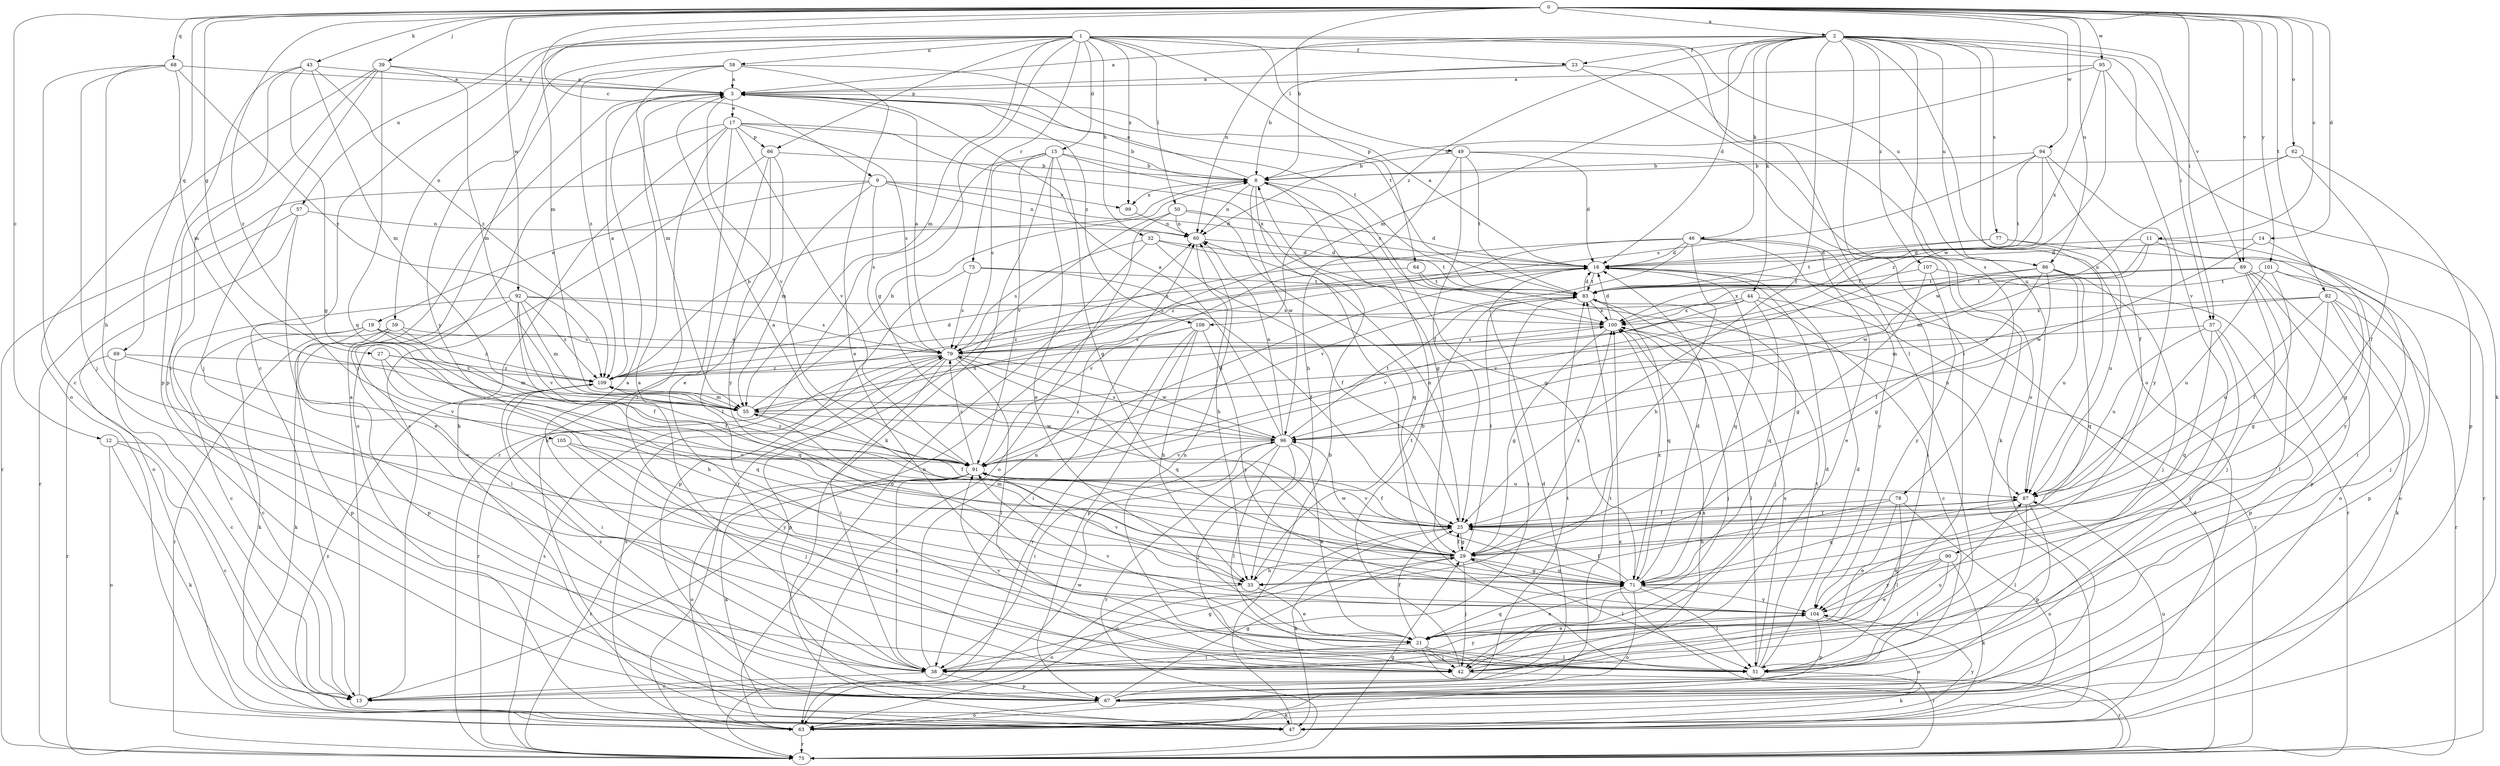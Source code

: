 strict digraph  {
0;
1;
2;
3;
8;
9;
11;
12;
13;
14;
15;
16;
17;
19;
21;
23;
25;
27;
29;
32;
33;
37;
38;
39;
42;
43;
44;
46;
47;
49;
50;
51;
55;
57;
58;
59;
60;
62;
63;
64;
66;
67;
68;
69;
71;
73;
75;
77;
78;
79;
82;
83;
86;
87;
89;
90;
91;
92;
94;
95;
96;
99;
100;
101;
104;
105;
107;
108;
109;
0 -> 2  [label=a];
0 -> 8  [label=b];
0 -> 9  [label=c];
0 -> 11  [label=c];
0 -> 12  [label=c];
0 -> 14  [label=d];
0 -> 27  [label=g];
0 -> 37  [label=i];
0 -> 39  [label=j];
0 -> 43  [label=k];
0 -> 55  [label=m];
0 -> 62  [label=o];
0 -> 68  [label=q];
0 -> 69  [label=q];
0 -> 82  [label=t];
0 -> 86  [label=u];
0 -> 89  [label=v];
0 -> 92  [label=w];
0 -> 94  [label=w];
0 -> 95  [label=w];
0 -> 101  [label=y];
0 -> 105  [label=z];
1 -> 13  [label=c];
1 -> 15  [label=d];
1 -> 23  [label=f];
1 -> 29  [label=g];
1 -> 32  [label=h];
1 -> 49  [label=l];
1 -> 50  [label=l];
1 -> 51  [label=l];
1 -> 55  [label=m];
1 -> 57  [label=n];
1 -> 58  [label=n];
1 -> 59  [label=n];
1 -> 64  [label=p];
1 -> 66  [label=p];
1 -> 73  [label=r];
1 -> 86  [label=u];
1 -> 99  [label=x];
1 -> 104  [label=y];
2 -> 3  [label=a];
2 -> 16  [label=d];
2 -> 23  [label=f];
2 -> 25  [label=f];
2 -> 37  [label=i];
2 -> 38  [label=i];
2 -> 44  [label=k];
2 -> 46  [label=k];
2 -> 55  [label=m];
2 -> 60  [label=n];
2 -> 63  [label=o];
2 -> 77  [label=s];
2 -> 78  [label=s];
2 -> 86  [label=u];
2 -> 87  [label=u];
2 -> 89  [label=v];
2 -> 90  [label=v];
2 -> 107  [label=z];
2 -> 108  [label=z];
3 -> 17  [label=e];
3 -> 83  [label=t];
3 -> 91  [label=v];
3 -> 108  [label=z];
8 -> 3  [label=a];
8 -> 29  [label=g];
8 -> 51  [label=l];
8 -> 60  [label=n];
8 -> 71  [label=q];
8 -> 96  [label=w];
8 -> 99  [label=x];
9 -> 16  [label=d];
9 -> 19  [label=e];
9 -> 55  [label=m];
9 -> 60  [label=n];
9 -> 75  [label=r];
9 -> 79  [label=s];
9 -> 99  [label=x];
11 -> 16  [label=d];
11 -> 29  [label=g];
11 -> 38  [label=i];
11 -> 55  [label=m];
11 -> 96  [label=w];
12 -> 13  [label=c];
12 -> 47  [label=k];
12 -> 63  [label=o];
12 -> 91  [label=v];
13 -> 3  [label=a];
13 -> 60  [label=n];
13 -> 83  [label=t];
13 -> 100  [label=x];
14 -> 16  [label=d];
14 -> 96  [label=w];
14 -> 104  [label=y];
15 -> 8  [label=b];
15 -> 21  [label=e];
15 -> 29  [label=g];
15 -> 47  [label=k];
15 -> 75  [label=r];
15 -> 79  [label=s];
15 -> 91  [label=v];
15 -> 100  [label=x];
16 -> 3  [label=a];
16 -> 71  [label=q];
16 -> 79  [label=s];
16 -> 83  [label=t];
17 -> 8  [label=b];
17 -> 21  [label=e];
17 -> 38  [label=i];
17 -> 47  [label=k];
17 -> 63  [label=o];
17 -> 66  [label=p];
17 -> 79  [label=s];
17 -> 91  [label=v];
17 -> 100  [label=x];
19 -> 13  [label=c];
19 -> 47  [label=k];
19 -> 67  [label=p];
19 -> 71  [label=q];
19 -> 79  [label=s];
19 -> 109  [label=z];
21 -> 25  [label=f];
21 -> 38  [label=i];
21 -> 42  [label=j];
21 -> 51  [label=l];
21 -> 71  [label=q];
21 -> 75  [label=r];
21 -> 91  [label=v];
23 -> 3  [label=a];
23 -> 8  [label=b];
23 -> 63  [label=o];
23 -> 87  [label=u];
25 -> 29  [label=g];
25 -> 47  [label=k];
25 -> 60  [label=n];
25 -> 63  [label=o];
25 -> 87  [label=u];
25 -> 91  [label=v];
27 -> 33  [label=h];
27 -> 55  [label=m];
27 -> 71  [label=q];
27 -> 109  [label=z];
29 -> 3  [label=a];
29 -> 25  [label=f];
29 -> 33  [label=h];
29 -> 42  [label=j];
29 -> 51  [label=l];
29 -> 55  [label=m];
29 -> 71  [label=q];
29 -> 83  [label=t];
29 -> 96  [label=w];
29 -> 100  [label=x];
32 -> 16  [label=d];
32 -> 25  [label=f];
32 -> 63  [label=o];
32 -> 79  [label=s];
32 -> 83  [label=t];
33 -> 21  [label=e];
33 -> 63  [label=o];
33 -> 83  [label=t];
33 -> 91  [label=v];
37 -> 51  [label=l];
37 -> 67  [label=p];
37 -> 71  [label=q];
37 -> 79  [label=s];
37 -> 87  [label=u];
38 -> 3  [label=a];
38 -> 13  [label=c];
38 -> 29  [label=g];
38 -> 60  [label=n];
38 -> 67  [label=p];
38 -> 104  [label=y];
39 -> 3  [label=a];
39 -> 42  [label=j];
39 -> 55  [label=m];
39 -> 63  [label=o];
39 -> 67  [label=p];
39 -> 71  [label=q];
42 -> 3  [label=a];
42 -> 8  [label=b];
42 -> 16  [label=d];
42 -> 75  [label=r];
42 -> 87  [label=u];
42 -> 91  [label=v];
43 -> 3  [label=a];
43 -> 29  [label=g];
43 -> 38  [label=i];
43 -> 55  [label=m];
43 -> 67  [label=p];
43 -> 109  [label=z];
44 -> 13  [label=c];
44 -> 71  [label=q];
44 -> 75  [label=r];
44 -> 91  [label=v];
44 -> 100  [label=x];
44 -> 109  [label=z];
46 -> 16  [label=d];
46 -> 21  [label=e];
46 -> 33  [label=h];
46 -> 38  [label=i];
46 -> 79  [label=s];
46 -> 91  [label=v];
46 -> 104  [label=y];
46 -> 109  [label=z];
47 -> 8  [label=b];
47 -> 87  [label=u];
47 -> 104  [label=y];
47 -> 109  [label=z];
49 -> 8  [label=b];
49 -> 16  [label=d];
49 -> 25  [label=f];
49 -> 33  [label=h];
49 -> 47  [label=k];
49 -> 83  [label=t];
50 -> 16  [label=d];
50 -> 60  [label=n];
50 -> 63  [label=o];
50 -> 71  [label=q];
50 -> 75  [label=r];
51 -> 16  [label=d];
51 -> 47  [label=k];
51 -> 60  [label=n];
51 -> 83  [label=t];
51 -> 100  [label=x];
55 -> 8  [label=b];
55 -> 25  [label=f];
55 -> 96  [label=w];
55 -> 100  [label=x];
57 -> 21  [label=e];
57 -> 60  [label=n];
57 -> 63  [label=o];
57 -> 75  [label=r];
58 -> 3  [label=a];
58 -> 21  [label=e];
58 -> 38  [label=i];
58 -> 55  [label=m];
58 -> 83  [label=t];
58 -> 109  [label=z];
59 -> 25  [label=f];
59 -> 47  [label=k];
59 -> 67  [label=p];
59 -> 75  [label=r];
59 -> 79  [label=s];
60 -> 16  [label=d];
60 -> 33  [label=h];
62 -> 8  [label=b];
62 -> 25  [label=f];
62 -> 67  [label=p];
62 -> 96  [label=w];
63 -> 75  [label=r];
63 -> 79  [label=s];
63 -> 96  [label=w];
64 -> 83  [label=t];
64 -> 87  [label=u];
64 -> 91  [label=v];
66 -> 8  [label=b];
66 -> 13  [label=c];
66 -> 47  [label=k];
66 -> 51  [label=l];
66 -> 104  [label=y];
67 -> 16  [label=d];
67 -> 29  [label=g];
67 -> 47  [label=k];
67 -> 63  [label=o];
67 -> 83  [label=t];
67 -> 109  [label=z];
68 -> 3  [label=a];
68 -> 13  [label=c];
68 -> 33  [label=h];
68 -> 42  [label=j];
68 -> 55  [label=m];
68 -> 109  [label=z];
69 -> 13  [label=c];
69 -> 75  [label=r];
69 -> 91  [label=v];
69 -> 109  [label=z];
71 -> 16  [label=d];
71 -> 21  [label=e];
71 -> 25  [label=f];
71 -> 29  [label=g];
71 -> 51  [label=l];
71 -> 63  [label=o];
71 -> 100  [label=x];
71 -> 104  [label=y];
73 -> 25  [label=f];
73 -> 67  [label=p];
73 -> 79  [label=s];
73 -> 83  [label=t];
75 -> 16  [label=d];
75 -> 29  [label=g];
75 -> 79  [label=s];
75 -> 100  [label=x];
77 -> 16  [label=d];
77 -> 75  [label=r];
77 -> 83  [label=t];
77 -> 87  [label=u];
78 -> 21  [label=e];
78 -> 25  [label=f];
78 -> 33  [label=h];
78 -> 51  [label=l];
78 -> 63  [label=o];
79 -> 3  [label=a];
79 -> 38  [label=i];
79 -> 51  [label=l];
79 -> 67  [label=p];
79 -> 71  [label=q];
79 -> 75  [label=r];
79 -> 96  [label=w];
79 -> 109  [label=z];
82 -> 29  [label=g];
82 -> 47  [label=k];
82 -> 55  [label=m];
82 -> 67  [label=p];
82 -> 75  [label=r];
82 -> 87  [label=u];
82 -> 100  [label=x];
83 -> 16  [label=d];
83 -> 38  [label=i];
83 -> 42  [label=j];
83 -> 71  [label=q];
83 -> 100  [label=x];
86 -> 25  [label=f];
86 -> 29  [label=g];
86 -> 42  [label=j];
86 -> 71  [label=q];
86 -> 83  [label=t];
86 -> 87  [label=u];
86 -> 91  [label=v];
87 -> 25  [label=f];
87 -> 51  [label=l];
87 -> 67  [label=p];
87 -> 71  [label=q];
89 -> 42  [label=j];
89 -> 51  [label=l];
89 -> 63  [label=o];
89 -> 67  [label=p];
89 -> 83  [label=t];
89 -> 100  [label=x];
90 -> 21  [label=e];
90 -> 47  [label=k];
90 -> 51  [label=l];
90 -> 71  [label=q];
90 -> 104  [label=y];
91 -> 16  [label=d];
91 -> 25  [label=f];
91 -> 38  [label=i];
91 -> 47  [label=k];
91 -> 63  [label=o];
91 -> 75  [label=r];
91 -> 79  [label=s];
91 -> 87  [label=u];
91 -> 109  [label=z];
92 -> 13  [label=c];
92 -> 25  [label=f];
92 -> 51  [label=l];
92 -> 55  [label=m];
92 -> 79  [label=s];
92 -> 91  [label=v];
92 -> 100  [label=x];
92 -> 109  [label=z];
94 -> 8  [label=b];
94 -> 25  [label=f];
94 -> 79  [label=s];
94 -> 83  [label=t];
94 -> 104  [label=y];
94 -> 109  [label=z];
95 -> 3  [label=a];
95 -> 47  [label=k];
95 -> 60  [label=n];
95 -> 96  [label=w];
95 -> 100  [label=x];
96 -> 3  [label=a];
96 -> 21  [label=e];
96 -> 38  [label=i];
96 -> 42  [label=j];
96 -> 51  [label=l];
96 -> 60  [label=n];
96 -> 75  [label=r];
96 -> 79  [label=s];
96 -> 83  [label=t];
96 -> 91  [label=v];
96 -> 109  [label=z];
99 -> 60  [label=n];
100 -> 16  [label=d];
100 -> 29  [label=g];
100 -> 42  [label=j];
100 -> 51  [label=l];
100 -> 79  [label=s];
101 -> 25  [label=f];
101 -> 42  [label=j];
101 -> 63  [label=o];
101 -> 83  [label=t];
101 -> 87  [label=u];
104 -> 21  [label=e];
104 -> 63  [label=o];
104 -> 67  [label=p];
105 -> 42  [label=j];
105 -> 91  [label=v];
105 -> 104  [label=y];
107 -> 29  [label=g];
107 -> 75  [label=r];
107 -> 83  [label=t];
107 -> 104  [label=y];
108 -> 33  [label=h];
108 -> 38  [label=i];
108 -> 67  [label=p];
108 -> 75  [label=r];
108 -> 79  [label=s];
108 -> 104  [label=y];
109 -> 3  [label=a];
109 -> 8  [label=b];
109 -> 16  [label=d];
109 -> 38  [label=i];
109 -> 55  [label=m];
}
